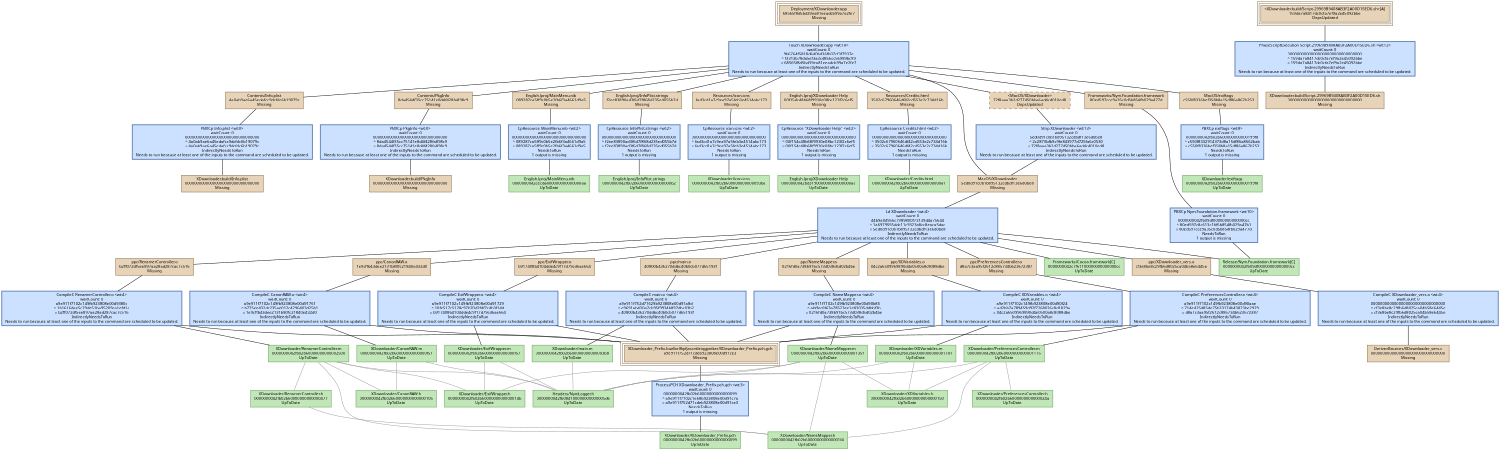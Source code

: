 digraph XDownloader {
   size = "10.000000,8.500000";
   concentrate = false;

   node [ shape = box, style = filled, color = "0.3 0.5 0.6", fillcolor = "0.3 0.2 0.9", fontname = "Monaco", fontsize = "9" ];
   n00001 [ label = "Deployment/XDownloader.app\n68565f8d5bd39ea81eeadcb99a7e2fe7\nMissing", color = "0.1 0.5 0.5", fillcolor = "0.1 0.2 0.9", peripheries = 3 ];
   n00002 [ label = "Contents/Info.plist\n4a0ab9ae6a45edafcc9dcfdc6b19079c\nMissing", color = "0.1 0.5 0.5", fillcolor = "0.1 0.2 0.9" ];
   n00003 [ label = "XDownloader.build/Info.plist\n00000000000000000000000000000000\nMissing", color = "0.1 0.5 0.5", fillcolor = "0.1 0.2 0.9" ];
   n00004 [ label = "Contents/PkgInfo\n8da4544f35cc75141e8d4f428fa898c9\nMissing", color = "0.1 0.5 0.5", fillcolor = "0.1 0.2 0.9" ];
   n00005 [ label = "XDownloader.build/PkgInfo\n00000000000000000000000000000000\nMissing", color = "0.1 0.5 0.5", fillcolor = "0.1 0.2 0.9" ];
   n00006 [ label = "English.lproj/MainMenu.nib\n089287ca5ff9c0b5e2fb6f3a4661d9a5\nMissing", color = "0.1 0.5 0.5", fillcolor = "0.1 0.2 0.9" ];
   n00007 [ label = "English.lproj/MainMenu.nib\n0000000042cecda400000000000000aa\nUpToDate" ];
   n00008 [ label = "English.lproj/InfoPlist.strings\nf2ee83890ad3f6d7f868d235ed055b7d\nMissing", color = "0.1 0.5 0.5", fillcolor = "0.1 0.2 0.9" ];
   n00009 [ label = "English.lproj/InfoPlist.strings\n0000000042fb02b600000000000000b2\nUpToDate" ];
   n00010 [ label = "Resources/icon.icns\nfad3cd1a7c9ea97a5feb3e4514abc173\nMissing", color = "0.1 0.5 0.5", fillcolor = "0.1 0.2 0.9" ];
   n00011 [ label = "XDownloader/icon.icns\n0000000042fb02b600000000000093ba\nUpToDate" ];
   n00012 [ label = "English.lproj/XDownloader Help\n00f154c48b68f9930e08bc123f2c6ef5\nMissing", color = "0.1 0.5 0.5", fillcolor = "0.1 0.2 0.9" ];
   n00013 [ label = "English.lproj/XDownloader Help\n0000000042bd319000000000000000aa\nUpToDate" ];
   n00014 [ label = "Resources/Credits.html\n3502c67960646df42cd553e2c734d16b\nMissing", color = "0.1 0.5 0.5", fillcolor = "0.1 0.2 0.9" ];
   n00015 [ label = "XDownloader/Credits.html\n0000000042fb02b600000000000000a1\nUpToDate" ];
   n00016 [ label = "ppc/main.o\n40800b436270ddbc40b0cb077d65193f\nMissing", color = "0.1 0.5 0.5", fillcolor = "0.1 0.2 0.9" ];
   n00017 [ label = "XDownloader/XDownloader_Prefix.pch\n0000000042fb02b60000000000000099\nUpToDate" ];
   n00018 [ label = "XDownloader_Prefix-buelkelfkpfjascntleiqgpntker/XDownloader_Prefix.pch.gch\na9e911f752d71cdeb923808e00d91ce3\nMissing", color = "0.1 0.5 0.5", fillcolor = "0.1 0.2 0.9", peripheries = 3 ];
   n00019 [ label = "XDownloader/main.m\n0000000042fb02b600000000000003b8\nUpToDate" ];
   n00020 [ label = "ppc/RenamerController.o\nb2ff072df5ee897aa28ad287cac7c516\nMissing", color = "0.1 0.5 0.5", fillcolor = "0.1 0.2 0.9" ];
   n00021 [ label = "XDownloader/RenamerController.m\n0000000042fb02b60000000000002500\nUpToDate" ];
   n00022 [ label = "ppc/NameMapper.o\n0216fd0a738b91bc573d038d5d02b4be\nMissing", color = "0.1 0.5 0.5", fillcolor = "0.1 0.2 0.9" ];
   n00023 [ label = "XDownloader/NameMapper.m\n0000000042fb02b6000000000000135f\nUpToDate" ];
   n00024 [ label = "ppc/ExifWrapper.o\nb917408b4104dde4c9f17d79cd6ae664\nMissing", color = "0.1 0.5 0.5", fillcolor = "0.1 0.2 0.9" ];
   n00025 [ label = "XDownloader/ExifWrapper.m\n0000000042fb02b60000000000000f57\nUpToDate" ];
   n00026 [ label = "ppc/PreferencesController.o\nd8a7c3aa95f2612c885734b623672387\nMissing", color = "0.1 0.5 0.5", fillcolor = "0.1 0.2 0.9" ];
   n00027 [ label = "XDownloader/PreferencesController.m\n0000000042fb02b60000000000001175\nUpToDate" ];
   n00028 [ label = "ppc/XDVariables.o\n04c2a6509969890d4e0500a8c8088dbe\nMissing", color = "0.1 0.5 0.5", fillcolor = "0.1 0.2 0.9" ];
   n00029 [ label = "XDownloader/XDVariables.m\n0000000042fb02b60000000000001741\nUpToDate" ];
   n00030 [ label = "ppc/CanonRAW.o\n1e9cffb43dee2131b80fc21840e432d0\nMissing", color = "0.1 0.5 0.5", fillcolor = "0.1 0.2 0.9" ];
   n00031 [ label = "XDownloader/CanonRAW.m\n0000000042fb02b60000000000000f51\nUpToDate" ];
   n00032 [ label = "ppc/XDownloader_vers.o\ncf3e8be8c29fb6d8025ca04b58e6445e\nMissing", color = "0.1 0.5 0.5", fillcolor = "0.1 0.2 0.9" ];
   n00033 [ label = "DerivedSources/XDownloader_vers.c\n00000000000000000000000000000000\nMissing", color = "0.1 0.5 0.5", fillcolor = "0.1 0.2 0.9" ];
   n00034 [ label = "MacOS/XDownloader\n5ed0d91c0b1b895132cdbdf13e6d0be8\nMissing", color = "0.1 0.5 0.5", fillcolor = "0.1 0.2 0.9" ];
   n00035 [ label = "Frameworks/Cocoa.framework[C]\n0000000042c7f61100000000000000cc\nUpToDate" ];
   n00036 [ label = "Release/Nym.Foundation.framework[C]\n0000000042fb09df00000000000000cc\nUpToDate" ];
   n00037 [ label = "MacOS/exiftags\nc550f8336bef358b8a15df86a867b253\nMissing", color = "0.1 0.5 0.5", fillcolor = "0.1 0.2 0.9" ];
   n00038 [ label = "XDownloader/exiftags\n0000000042fb02b600000000000199f8\nUpToDate" ];
   n00039 [ label = "Frameworks/Nym.Foundation.framework\n80ed597cce9a35c0d5b854fb029a477d\nMissing", color = "0.1 0.5 0.5", fillcolor = "0.1 0.2 0.9" ];
   n00040 [ label = "<XDownloader.build/Script-29969B9408AB3F2A00D15ED6.sh>[A]\n159da7a8417dc0cfa7ef9a2e45092bbe\nDepsUpdated", color = "0.1 0.5 0.5", fillcolor = "0.1 0.2 0.9", peripheries = 3 ];
   n00041 [ label = "XDownloader.build/Script-29969B9408AB3F2A00D15ED6.sh\n00000000000000000000000000000000\nMissing", color = "0.1 0.5 0.5", fillcolor = "0.1 0.2 0.9" ];
   n00042 [ label = "<MacOS/XDownloader>\n72f8aaa3b2d277d50bba6ad4c4010ed8\nDepsUpdated", color = "0.1 0.5 0.5", fillcolor = "0.1 0.2 0.9", style = "filled,dashed" ];
   n00043 [ label = "Headers/NymLogger.h\n0000000042fb084100000000000005d6\nUpToDate" ];
   n00044 [ label = "XDownloader/RenamerController.h\n0000000042fb02b60000000000000477\nUpToDate" ];
   n00045 [ label = "XDownloader/NameMapper.h\n0000000042fb02b600000000000001f4\nUpToDate" ];
   n00046 [ label = "XDownloader/ExifWrapper.h\n0000000042fb02b6000000000000014b\nUpToDate" ];
   n00047 [ label = "XDownloader/CanonRAW.h\n0000000042fb02b60000000000000105\nUpToDate" ];
   n00048 [ label = "XDownloader/XDVariables.h\n0000000042fb02b60000000000000150\nUpToDate" ];
   n00049 [ label = "XDownloader/PreferencesController.h\n0000000042fb02b6000000000000024a\nUpToDate" ];

   node [ shape = box, style = "filled,bold", color = "0.7 0.5 0.7", fillcolor = "0.7 0.2 1.0", fontname = "Monaco", fontsize = "9" ];
   c00001 [ label = "PBXCp Info.plist <wt:0>\nwaitCount: 0\n00000000000000000000000000000000\n^ 4a0ab9ae6a45edafcc9dcfdc6b19079c\n= 4a0ab9ae6a45edafcc9dcfdc6b19079c\nIndirectlyNeedsToRun\nNeeds to run because at least one of the inputs to the command are scheduled to be updated.", color = "0.6 0.5 0.7", fillcolor = "0.6 0.2 1.0" ];
   c00002 [ label = "PBXCp PkgInfo <wt:0>\nwaitCount: 0\n00000000000000000000000000000000\n^ 8da4544f35cc75141e8d4f428fa898c9\n= 8da4544f35cc75141e8d4f428fa898c9\nIndirectlyNeedsToRun\nNeeds to run because at least one of the inputs to the command are scheduled to be updated.", color = "0.6 0.5 0.7", fillcolor = "0.6 0.2 1.0" ];
   c00003 [ label = "CpResource MainMenu.nib <wt:2>\nwaitCount: 0\n00000000000000000000000000000000\n^ 089287ca5ff9c0b5e2fb6f3a4661d9a5\n= 089287ca5ff9c0b5e2fb6f3a4661d9a5\nNeedsToRun\n1 output is missing", color = "0.6 0.5 0.7", fillcolor = "0.6 0.2 1.0" ];
   c00004 [ label = "CpResource InfoPlist.strings <wt:2>\nwaitCount: 0\n00000000000000000000000000000000\n^ f2ee83890ad3f6d7f868d235ed055b7d\n= f2ee83890ad3f6d7f868d235ed055b7d\nNeedsToRun\n1 output is missing", color = "0.6 0.5 0.7", fillcolor = "0.6 0.2 1.0" ];
   c00005 [ label = "CpResource icon.icns <wt:2>\nwaitCount: 0\n00000000000000000000000000000000\n^ fad3cd1a7c9ea97a5feb3e4514abc173\n= fad3cd1a7c9ea97a5feb3e4514abc173\nNeedsToRun\n1 output is missing", color = "0.6 0.5 0.7", fillcolor = "0.6 0.2 1.0" ];
   c00006 [ label = "CpResource \"XDownloader Help\" <wt:2>\nwaitCount: 0\n00000000000000000000000000000000\n^ 00f154c48b68f9930e08bc123f2c6ef5\n= 00f154c48b68f9930e08bc123f2c6ef5\nNeedsToRun\n1 output is missing", color = "0.6 0.5 0.7", fillcolor = "0.6 0.2 1.0" ];
   c00007 [ label = "CpResource Credits.html <wt:2>\nwaitCount: 0\n00000000000000000000000000000000\n^ 3502c67960646df42cd553e2c734d16b\n= 3502c67960646df42cd553e2c734d16b\nNeedsToRun\n1 output is missing", color = "0.6 0.5 0.7", fillcolor = "0.6 0.2 1.0" ];
   c00008 [ label = "CompileC main.o <wt:4>\nwaitCount: 0\na9e911f752d71629b923808e00d91a8d\n^ e9691ab430a7cb95f9934b897dbc03b2\n= 40800b436270ddbc40b0cb077d65193f\nIndirectlyNeedsToRun\nNeeds to run because at least one of the inputs to the command are scheduled to be updated.", color = "0.6 0.5 0.7", fillcolor = "0.6 0.2 1.0" ];
   c00009 [ label = "ProcessPCH XDownloader_Prefix.pch.gch <wt:3>\nwaitCount: 0\n0000000042fb02b60000000000000099\n^ a9e911f7102c1e68b923808e00d91c7a\n= a9e911f752d71cdeb923808e00d91ce3\nNeedsToRun\n1 output is missing", color = "0.6 0.5 0.7", fillcolor = "0.6 0.2 1.0" ];
   c00010 [ label = "CompileC RenamerController.o <wt:4>\nwaitCount: 0\na9e911f7102c149fb923808e00d9380c\n^ 1b1616dae5c29de51ba95209ca1efd1a\n= b2ff072df5ee897aa28ad287cac7c516\nIndirectlyNeedsToRun\nNeeds to run because at least one of the inputs to the command are scheduled to be updated.", color = "0.6 0.5 0.7", fillcolor = "0.6 0.2 1.0" ];
   c00011 [ label = "CompileC NameMapper.o <wt:4>\nwaitCount: 0\na9e911f7102c149fb923808e00d90b85\n^ abffecfd63a78523ee1e83035ddbbf3b\n= 0216fd0a738b91bc573d038d5d02b4be\nIndirectlyNeedsToRun\nNeeds to run because at least one of the inputs to the command are scheduled to be updated.", color = "0.6 0.5 0.7", fillcolor = "0.6 0.2 1.0" ];
   c00012 [ label = "CompileC ExifWrapper.o <wt:4>\nwaitCount: 0\na9e911f7102c149fb923808e00d91729\n^ 10fe517c5128c97b70d2fdf7cdb3f14d\n= b917408b4104dde4c9f17d79cd6ae664\nIndirectlyNeedsToRun\nNeeds to run because at least one of the inputs to the command are scheduled to be updated.", color = "0.6 0.5 0.7", fillcolor = "0.6 0.2 1.0" ];
   c00013 [ label = "CompileC PreferencesController.o <wt:4>\nwaitCount: 0\na9e911f7102c149fb923808e00d90aae\n^ 714ed25d85de75b33174b43823be2929\n= d8a7c3aa95f2612c885734b623672387\nIndirectlyNeedsToRun\nNeeds to run because at least one of the inputs to the command are scheduled to be updated.", color = "0.6 0.5 0.7", fillcolor = "0.6 0.2 1.0" ];
   c00014 [ label = "CompileC XDVariables.o <wt:4>\nwaitCount: 0\na9e911f7102c149fb923808e00d90f24\n^ ad2bb7a789459d92f7268026c8d1829a\n= 04c2a6509969890d4e0500a8c8088dbe\nIndirectlyNeedsToRun\nNeeds to run because at least one of the inputs to the command are scheduled to be updated.", color = "0.6 0.5 0.7", fillcolor = "0.6 0.2 1.0" ];
   c00015 [ label = "CompileC CanonRAW.o <wt:4>\nwaitCount: 0\na9e911f7102c149fb923808e00d91761\n^ b775ee432dc235ae012c4296403d25b1\n= 1e9cffb43dee2131b80fc21840e432d0\nIndirectlyNeedsToRun\nNeeds to run because at least one of the inputs to the command are scheduled to be updated.", color = "0.6 0.5 0.7", fillcolor = "0.6 0.2 1.0" ];
   c00016 [ label = "CompileC XDownloader_vers.o <wt:4>\nwaitCount: 0\n00000000000000000000000000000000\n^ cf3e8be8c29fb6d8025ca04b58e6445e\n= cf3e8be8c29fb6d8025ca04b58e6445e\nIndirectlyNeedsToRun\nNeeds to run because at least one of the inputs to the command are scheduled to be updated.", color = "0.6 0.5 0.7", fillcolor = "0.6 0.2 1.0" ];
   c00017 [ label = "Ld XDownloader <wt:4>\nwaitCount: 0\n44b9a04956c7989800f73139d4a75644\n^ 1a6979555ddc11c9323a8cc8eaca5dac\n= 5ed0d91c0b1b895132cdbdf13e6d0be8\nIndirectlyNeedsToRun\nNeeds to run because at least one of the inputs to the command are scheduled to be updated.", color = "0.6 0.5 0.7", fillcolor = "0.6 0.2 1.0" ];
   c00018 [ label = "PBXCp exiftags <wt:8>\nwaitCount: 0\n0000000042fb02b600000000000199f8\n^ c550f8332914373d8a15df86a8662bab\n= c550f8336bef358b8a15df86a867b253\nNeedsToRun\n1 output is missing", color = "0.6 0.5 0.7", fillcolor = "0.6 0.2 1.0" ];
   c00019 [ label = "PBXCp Nym.Foundation.framework <wt:10>\nwaitCount: 0\n0000000042fb09df00000000000000cc\n^ 80ed597c8c613c1fd5b854fb029a47b1\n= 80ed597cce9a35c0d5b854fb029a477d\nNeedsToRun\n1 output is missing", color = "0.6 0.5 0.7", fillcolor = "0.6 0.2 1.0" ];
   c00020 [ label = "PhaseScriptExecution Script-29969B9408AB3F2A00D15ED6.sh <wt:12>\nwaitCount: 0\n00000000000000000000000000000000\n^ 159da7a8417dc0cfa7ef9a2e45092bbe\n= 159da7a8417dc0cfa7ef9a2e45092bbe\nIndirectlyNeedsToRun\nNeeds to run because at least one of the inputs to the command are scheduled to be updated.", color = "0.6 0.5 0.7", fillcolor = "0.6 0.2 1.0" ];
   c00021 [ label = "Strip XDownloader <wt:13>\nwaitCount: 0\n5ed0d91c0b1b895132cdbdf13e6d0be8\n^ 2c2873bfb9c9fe843977d725fa6c0530\n= 72f8aaa3b2d277d50bba6ad4c4010ed8\nIndirectlyNeedsToRun\nNeeds to run because at least one of the inputs to the command are scheduled to be updated.", color = "0.6 0.5 0.7", fillcolor = "0.6 0.2 1.0" ];
   c00022 [ label = "Touch XDownloader.app <wt:14>\nwaitCount: 0\n9b6764f5818d6d0bd36fb07cf3f7937e\n^ f3313b78da5ef3a3cd856cc56989bc99\n= 68565f8d5bd39ea81eeadcb99a7e2fe7\nIndirectlyNeedsToRun\nNeeds to run because at least one of the inputs to the command are scheduled to be updated.", color = "0.6 0.5 0.7", fillcolor = "0.6 0.2 1.0" ];

   edge [ style = solid, color = black, arrowhead = none, arrowtail = normal ];
   n00001 -> { c00022 };
   n00002 -> { c00001 };
   n00004 -> { c00002 };
   n00006 -> { c00003 };
   n00008 -> { c00004 };
   n00010 -> { c00005 };
   n00012 -> { c00006 };
   n00014 -> { c00007 };
   n00016 -> { c00008 };
   n00018 -> { c00009 };
   n00020 -> { c00010 };
   n00022 -> { c00011 };
   n00024 -> { c00012 };
   n00026 -> { c00013 };
   n00028 -> { c00014 };
   n00030 -> { c00015 };
   n00032 -> { c00016 };
   n00034 -> { c00017 };
   n00037 -> { c00018 };
   n00039 -> { c00019 };
   n00040 -> { c00020 };
   n00042 -> { c00021 };
   c00001 -> { n00003 };
   c00002 -> { n00005 n00005 };
   c00003 -> { n00007 n00007 };
   c00004 -> { n00009 n00009 };
   c00005 -> { n00011 n00011 };
   c00006 -> { n00013 n00013 };
   c00007 -> { n00015 n00015 };
   c00008 -> { n00018 n00019 };
   c00009 -> { n00017 };
   c00010 -> { n00018 n00021 };
   c00011 -> { n00018 n00023 };
   c00012 -> { n00018 n00025 };
   c00013 -> { n00018 n00027 };
   c00014 -> { n00018 n00029 };
   c00015 -> { n00018 n00031 };
   c00016 -> { n00033 };
   c00017 -> { n00016 n00020 n00022 n00024 n00026 n00028 n00030 n00032 n00035 n00036 };
   c00018 -> { n00038 };
   c00019 -> { n00036 };
   c00020 -> { n00041 };
   c00021 -> { n00034 };
   c00022 -> { n00002 n00004 n00006 n00008 n00010 n00012 n00014 n00034 n00037 n00039 n00042 };

   edge [ style = solid, color = gray60, arrowhead = none, arrowtail = normal ];
   n00019 -> { n00043 };
   n00021 -> { n00044 n00045 n00046 n00047 n00043 };
   n00023 -> { n00045 n00046 n00048 n00043 };
   n00025 -> { n00046 n00043 };
   n00027 -> { n00049 n00045 n00048 n00043 };
   n00029 -> { n00048 n00043 };
   n00031 -> { n00047 n00043 };
   n00044 -> { n00045 };
}
